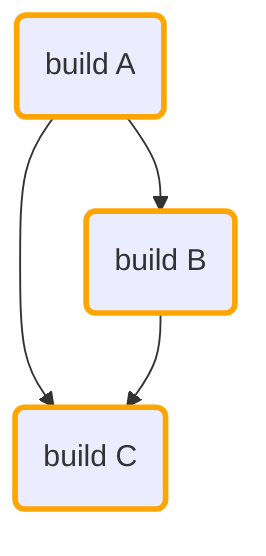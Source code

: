 flowchart TD
classDef forced stroke:red,stroke-width:3px
classDef used stroke:orange,stroke-width:3px
classDef selected stroke:black,stroke-width:3px
A:build("build A")
B:build("build B")
C:build("build C")
A:build --> B:build
A:build --> C:build
class A:build used
B:build --> C:build
class B:build used
class C:build used